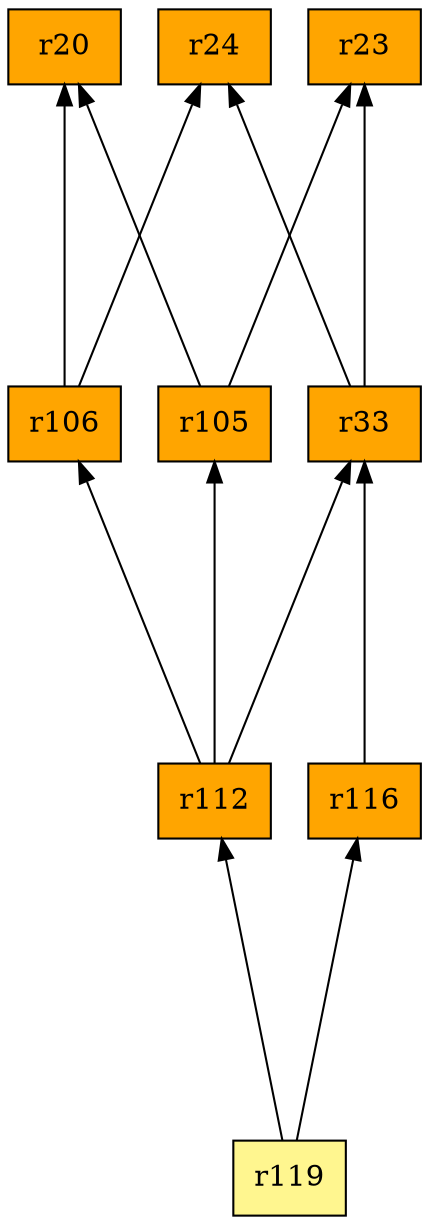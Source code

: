 digraph G {
rankdir=BT;ranksep="2.0";
"r116" [shape=record,fillcolor=orange,style=filled,label="{r116}"];
"r106" [shape=record,fillcolor=orange,style=filled,label="{r106}"];
"r24" [shape=record,fillcolor=orange,style=filled,label="{r24}"];
"r23" [shape=record,fillcolor=orange,style=filled,label="{r23}"];
"r33" [shape=record,fillcolor=orange,style=filled,label="{r33}"];
"r105" [shape=record,fillcolor=orange,style=filled,label="{r105}"];
"r20" [shape=record,fillcolor=orange,style=filled,label="{r20}"];
"r119" [shape=record,fillcolor=khaki1,style=filled,label="{r119}"];
"r112" [shape=record,fillcolor=orange,style=filled,label="{r112}"];
"r116" -> "r33"
"r106" -> "r20"
"r106" -> "r24"
"r33" -> "r24"
"r33" -> "r23"
"r105" -> "r20"
"r105" -> "r23"
"r119" -> "r116"
"r119" -> "r112"
"r112" -> "r106"
"r112" -> "r105"
"r112" -> "r33"
}